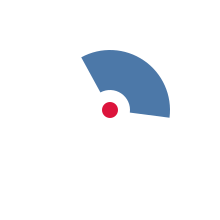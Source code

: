 {
  "$schema": "https://vega.github.io/schema/vega/v5.json",
  "description": "A simple pie chart with embedded data.",
  "background": "white",
  "padding": 5,
  "width": 100,
  "height": 100,
  "style": "view",
  "marks": [
    {
      "name": "marks",
      "type": "arc",
      "style": ["arc"],
      "encode": {
        "update": {
          "x": {"value": 50},
          "y": {"value": 50},
          "outerRadius": {"value": 10},
          "innerRadius": {"value": 30},
          "startAngle": {"value": -0.5},
          "endAngle": {"value": 1.7}
        }
      }
    },
    {
      "type": "symbol",
      "encode": {
        "update": {
          "x": {"value": 50},
          "y": {"value": 50},
          "fill": {"value": "crimson"}
        }
      }
    }
  ]
}